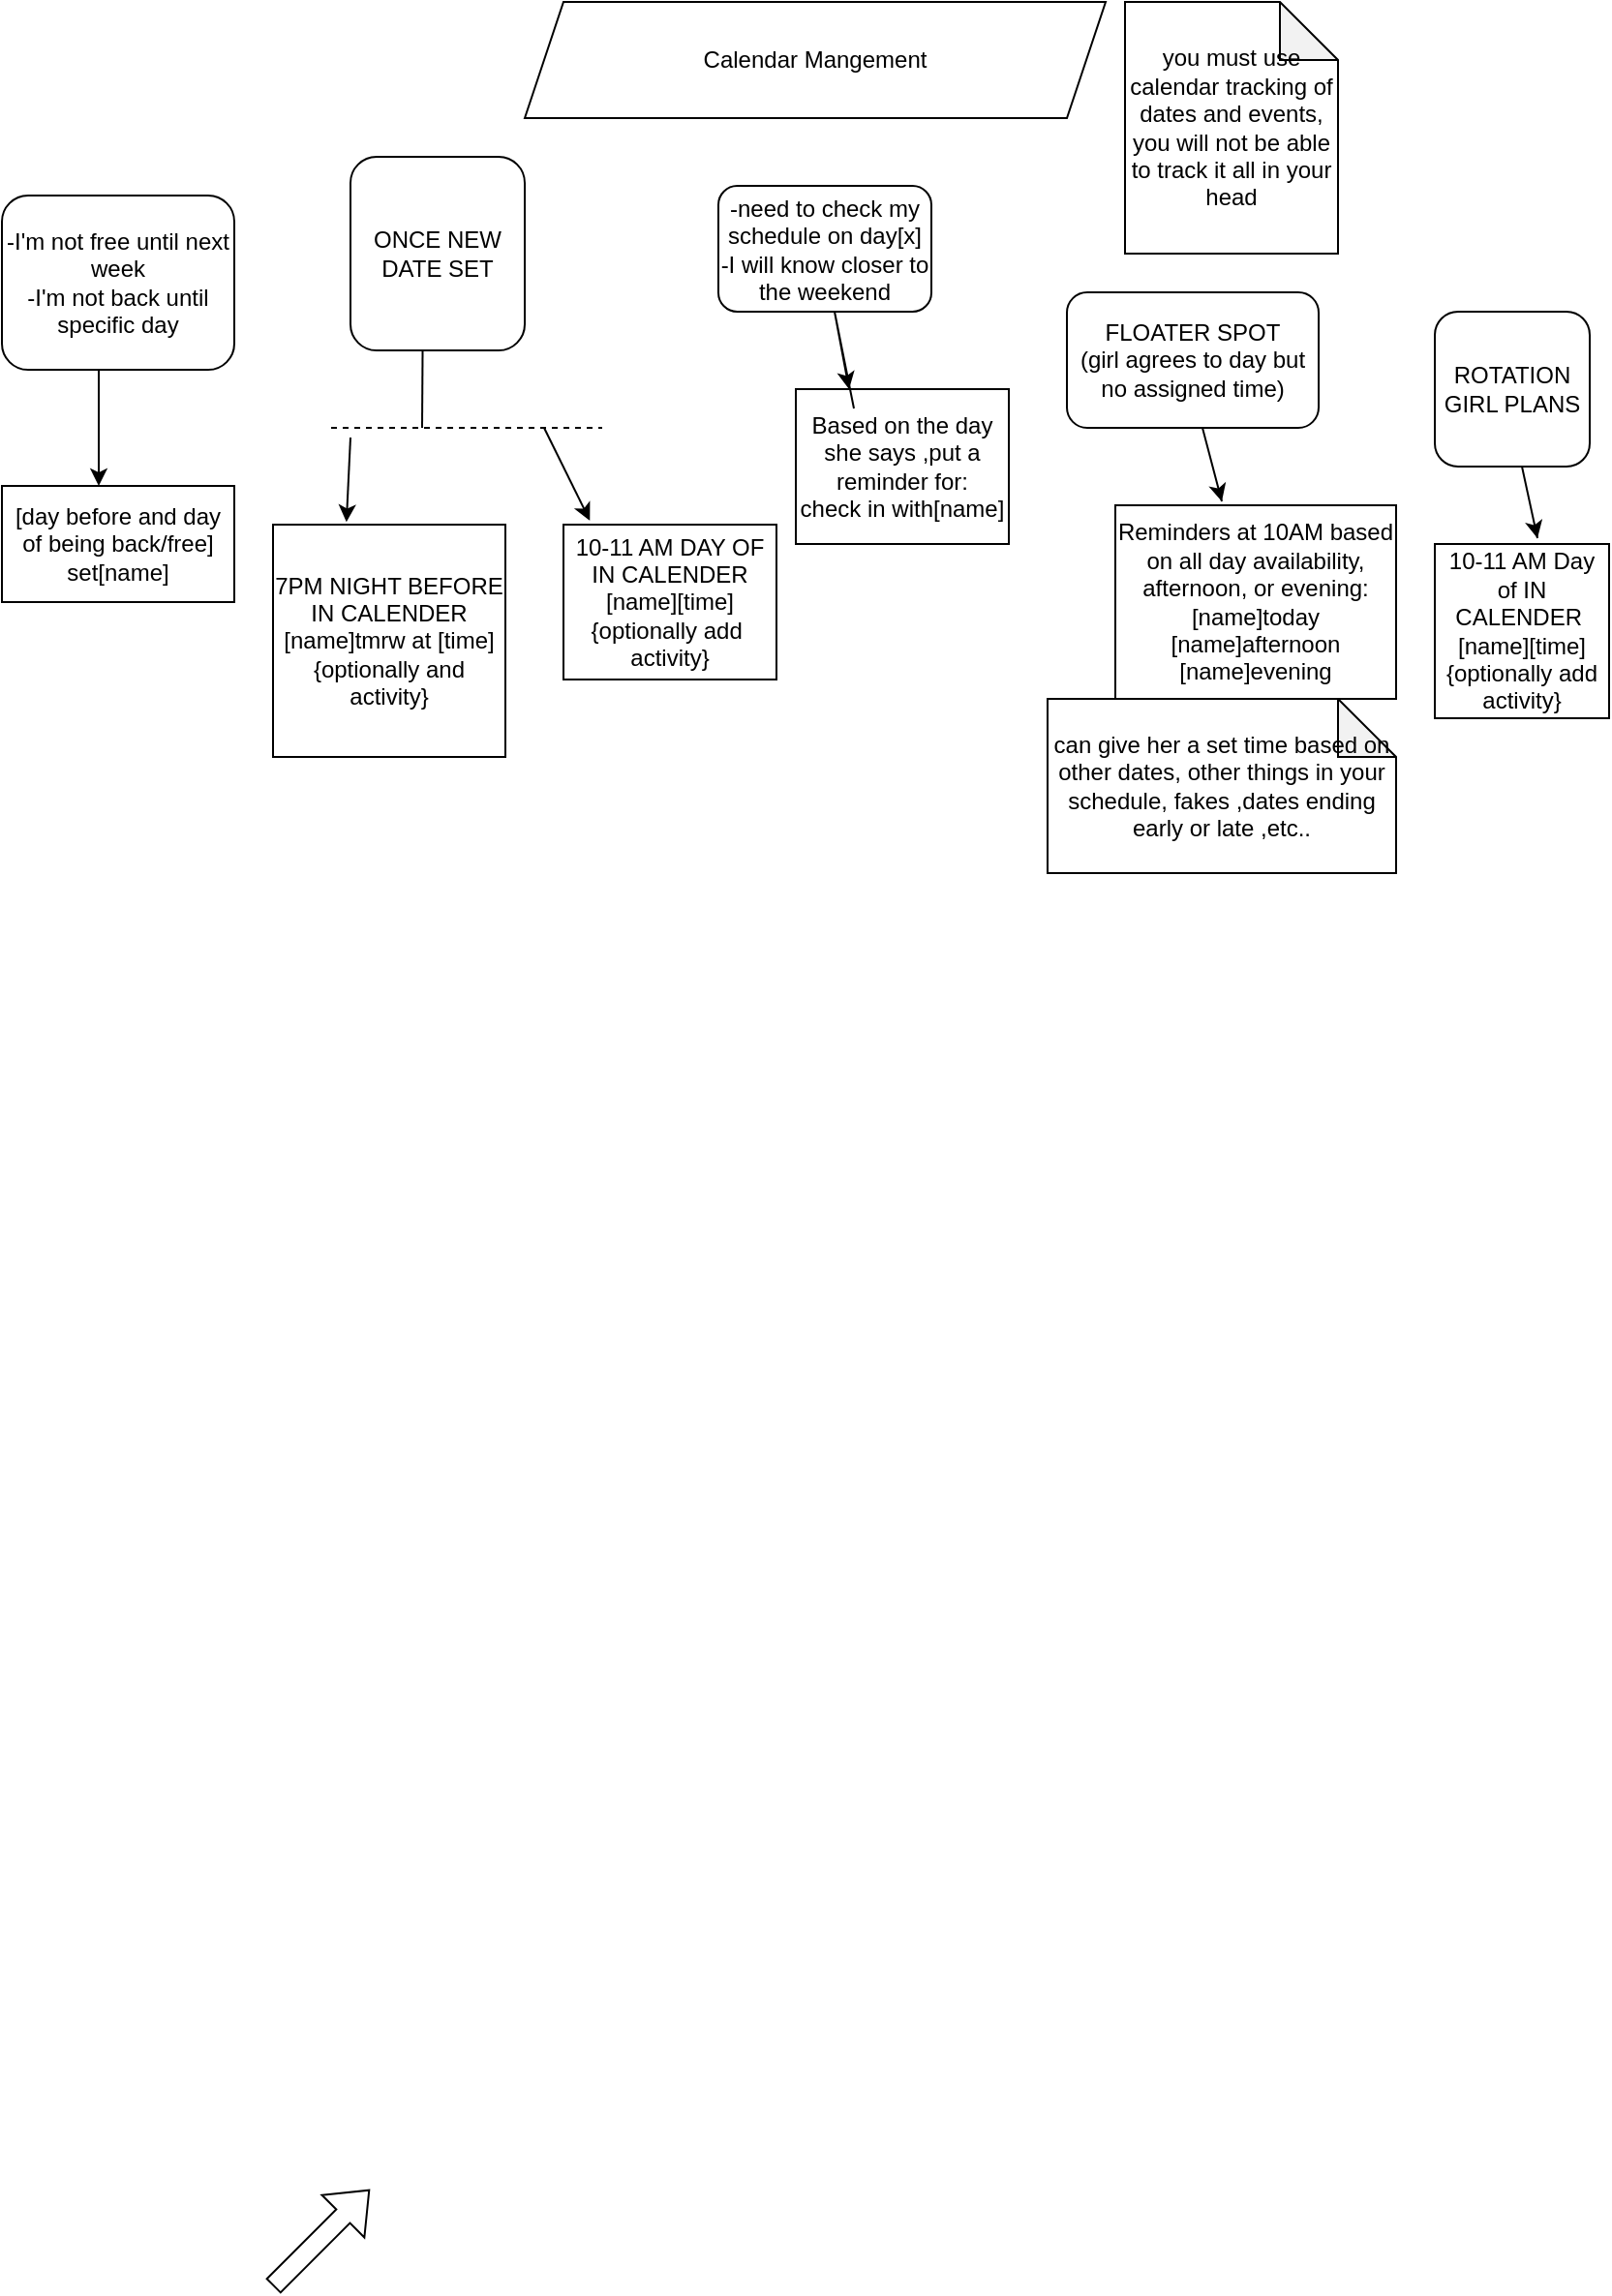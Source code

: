 <mxfile version="15.8.3" type="github"><diagram id="kBOq1PiES2yW_t2UD4Vn" name="Page-1"><mxGraphModel dx="620" dy="352" grid="1" gridSize="10" guides="1" tooltips="1" connect="1" arrows="1" fold="1" page="1" pageScale="1" pageWidth="850" pageHeight="1100" math="0" shadow="0"><root><mxCell id="0"/><mxCell id="1" parent="0"/><mxCell id="yYdPTjP-X3hpbj1eBxqQ-1" value="Calendar Mangement" style="shape=parallelogram;perimeter=parallelogramPerimeter;whiteSpace=wrap;html=1;fixedSize=1;" vertex="1" parent="1"><mxGeometry x="290" y="20" width="300" height="60" as="geometry"/></mxCell><mxCell id="yYdPTjP-X3hpbj1eBxqQ-3" value="-I'm not free until next week&lt;br&gt;-I'm not back until specific day" style="rounded=1;whiteSpace=wrap;html=1;" vertex="1" parent="1"><mxGeometry x="20" y="120" width="120" height="90" as="geometry"/></mxCell><mxCell id="yYdPTjP-X3hpbj1eBxqQ-4" value="" style="shape=flexArrow;endArrow=classic;html=1;rounded=0;" edge="1" parent="1"><mxGeometry width="50" height="50" relative="1" as="geometry"><mxPoint x="160" y="1200" as="sourcePoint"/><mxPoint x="210" y="1150" as="targetPoint"/></mxGeometry></mxCell><mxCell id="yYdPTjP-X3hpbj1eBxqQ-6" value="" style="endArrow=classic;html=1;rounded=0;" edge="1" parent="1"><mxGeometry width="50" height="50" relative="1" as="geometry"><mxPoint x="70" y="210" as="sourcePoint"/><mxPoint x="70" y="270" as="targetPoint"/></mxGeometry></mxCell><mxCell id="yYdPTjP-X3hpbj1eBxqQ-7" value="[day before and day of being back/free]&lt;br&gt;set[name]" style="rounded=0;whiteSpace=wrap;html=1;" vertex="1" parent="1"><mxGeometry x="20" y="270" width="120" height="60" as="geometry"/></mxCell><mxCell id="yYdPTjP-X3hpbj1eBxqQ-8" value="ONCE NEW DATE SET" style="rounded=1;whiteSpace=wrap;html=1;" vertex="1" parent="1"><mxGeometry x="200" y="100" width="90" height="100" as="geometry"/></mxCell><mxCell id="yYdPTjP-X3hpbj1eBxqQ-17" value="7PM NIGHT BEFORE IN CALENDER&lt;br&gt;[name]tmrw at [time]{optionally and activity}" style="rounded=0;whiteSpace=wrap;html=1;" vertex="1" parent="1"><mxGeometry x="160" y="290" width="120" height="120" as="geometry"/></mxCell><mxCell id="yYdPTjP-X3hpbj1eBxqQ-19" value="10-11 AM DAY OF IN CALENDER&lt;br&gt;[name][time]{optionally add&amp;nbsp; activity}" style="rounded=0;whiteSpace=wrap;html=1;" vertex="1" parent="1"><mxGeometry x="310" y="290" width="110" height="80" as="geometry"/></mxCell><mxCell id="yYdPTjP-X3hpbj1eBxqQ-20" value="-need to check my schedule on day[x]&lt;br&gt;-I will know closer to the weekend" style="rounded=1;whiteSpace=wrap;html=1;" vertex="1" parent="1"><mxGeometry x="390" y="115" width="110" height="65" as="geometry"/></mxCell><mxCell id="yYdPTjP-X3hpbj1eBxqQ-24" value="Based on the day she says ,put a reminder for:&lt;br&gt;check in with[name]" style="rounded=0;whiteSpace=wrap;html=1;" vertex="1" parent="1"><mxGeometry x="430" y="220" width="110" height="80" as="geometry"/></mxCell><mxCell id="yYdPTjP-X3hpbj1eBxqQ-26" value="you must use calendar tracking of dates and events, you will not be able to track it all in your head" style="shape=note;whiteSpace=wrap;html=1;backgroundOutline=1;darkOpacity=0.05;" vertex="1" parent="1"><mxGeometry x="600" y="20" width="110" height="130" as="geometry"/></mxCell><mxCell id="yYdPTjP-X3hpbj1eBxqQ-27" value="FLOATER SPOT&lt;br&gt;(girl agrees to day but no assigned time)" style="rounded=1;whiteSpace=wrap;html=1;" vertex="1" parent="1"><mxGeometry x="570" y="170" width="130" height="70" as="geometry"/></mxCell><mxCell id="yYdPTjP-X3hpbj1eBxqQ-28" value="Reminders at 10AM based on all day availability, afternoon, or evening:&lt;br&gt;[name]today&lt;br&gt;[name]afternoon&lt;br&gt;[name]evening&lt;br&gt;" style="rounded=0;whiteSpace=wrap;html=1;" vertex="1" parent="1"><mxGeometry x="595" y="280" width="145" height="100" as="geometry"/></mxCell><mxCell id="yYdPTjP-X3hpbj1eBxqQ-29" value="can give her a set time based on other dates, other things in your schedule, fakes ,dates ending early or late ,etc.." style="shape=note;whiteSpace=wrap;html=1;backgroundOutline=1;darkOpacity=0.05;" vertex="1" parent="1"><mxGeometry x="560" y="380" width="180" height="90" as="geometry"/></mxCell><mxCell id="yYdPTjP-X3hpbj1eBxqQ-34" value="ROTATION GIRL PLANS" style="rounded=1;whiteSpace=wrap;html=1;" vertex="1" parent="1"><mxGeometry x="760" y="180" width="80" height="80" as="geometry"/></mxCell><mxCell id="yYdPTjP-X3hpbj1eBxqQ-40" value="10-11 AM Day of IN CALENDER&amp;nbsp;&lt;br&gt;[name][time]&lt;br&gt;{optionally add activity}" style="rounded=0;whiteSpace=wrap;html=1;" vertex="1" parent="1"><mxGeometry x="760" y="300" width="90" height="90" as="geometry"/></mxCell><mxCell id="yYdPTjP-X3hpbj1eBxqQ-41" value="" style="endArrow=classic;html=1;rounded=0;" edge="1" parent="1"><mxGeometry width="50" height="50" relative="1" as="geometry"><mxPoint x="650" y="278" as="sourcePoint"/><mxPoint x="650" y="278" as="targetPoint"/><Array as="points"><mxPoint x="640" y="240"/></Array></mxGeometry></mxCell><mxCell id="yYdPTjP-X3hpbj1eBxqQ-43" value="" style="endArrow=classic;html=1;rounded=0;entryX=0.589;entryY=-0.033;entryDx=0;entryDy=0;entryPerimeter=0;" edge="1" parent="1" target="yYdPTjP-X3hpbj1eBxqQ-40"><mxGeometry width="50" height="50" relative="1" as="geometry"><mxPoint x="813" y="297" as="sourcePoint"/><mxPoint x="660" y="288" as="targetPoint"/><Array as="points"><mxPoint x="805" y="260"/></Array></mxGeometry></mxCell><mxCell id="yYdPTjP-X3hpbj1eBxqQ-45" value="" style="endArrow=classic;html=1;rounded=0;entryX=0.25;entryY=0;entryDx=0;entryDy=0;" edge="1" parent="1" target="yYdPTjP-X3hpbj1eBxqQ-24"><mxGeometry width="50" height="50" relative="1" as="geometry"><mxPoint x="460" y="230" as="sourcePoint"/><mxPoint x="510" y="180" as="targetPoint"/><Array as="points"><mxPoint x="450" y="180"/></Array></mxGeometry></mxCell><mxCell id="yYdPTjP-X3hpbj1eBxqQ-48" value="" style="endArrow=none;dashed=1;html=1;rounded=0;" edge="1" parent="1"><mxGeometry width="50" height="50" relative="1" as="geometry"><mxPoint x="190" y="240.0" as="sourcePoint"/><mxPoint x="330" y="240.0" as="targetPoint"/></mxGeometry></mxCell><mxCell id="yYdPTjP-X3hpbj1eBxqQ-51" value="" style="endArrow=classic;html=1;rounded=0;entryX=0.124;entryY=-0.026;entryDx=0;entryDy=0;entryPerimeter=0;" edge="1" parent="1" target="yYdPTjP-X3hpbj1eBxqQ-19"><mxGeometry width="50" height="50" relative="1" as="geometry"><mxPoint x="300" y="240" as="sourcePoint"/><mxPoint x="320" y="280" as="targetPoint"/></mxGeometry></mxCell><mxCell id="yYdPTjP-X3hpbj1eBxqQ-52" value="" style="endArrow=classic;html=1;rounded=0;entryX=0.316;entryY=-0.011;entryDx=0;entryDy=0;entryPerimeter=0;" edge="1" parent="1" target="yYdPTjP-X3hpbj1eBxqQ-17"><mxGeometry width="50" height="50" relative="1" as="geometry"><mxPoint x="200" y="245" as="sourcePoint"/><mxPoint x="250" y="195" as="targetPoint"/></mxGeometry></mxCell><mxCell id="yYdPTjP-X3hpbj1eBxqQ-54" value="" style="endArrow=none;html=1;rounded=0;entryX=0.414;entryY=1;entryDx=0;entryDy=0;entryPerimeter=0;" edge="1" parent="1" target="yYdPTjP-X3hpbj1eBxqQ-8"><mxGeometry width="50" height="50" relative="1" as="geometry"><mxPoint x="237" y="240" as="sourcePoint"/><mxPoint x="280" y="210" as="targetPoint"/></mxGeometry></mxCell></root></mxGraphModel></diagram></mxfile>
